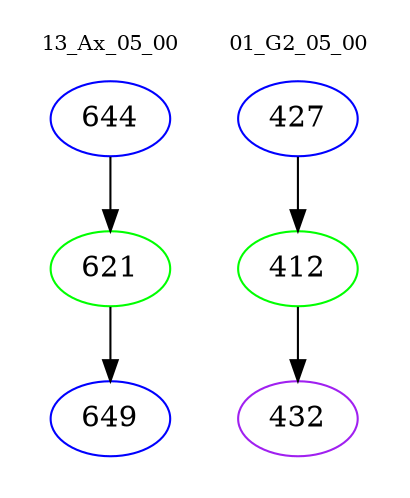 digraph{
subgraph cluster_0 {
color = white
label = "13_Ax_05_00";
fontsize=10;
T0_644 [label="644", color="blue"]
T0_644 -> T0_621 [color="black"]
T0_621 [label="621", color="green"]
T0_621 -> T0_649 [color="black"]
T0_649 [label="649", color="blue"]
}
subgraph cluster_1 {
color = white
label = "01_G2_05_00";
fontsize=10;
T1_427 [label="427", color="blue"]
T1_427 -> T1_412 [color="black"]
T1_412 [label="412", color="green"]
T1_412 -> T1_432 [color="black"]
T1_432 [label="432", color="purple"]
}
}
